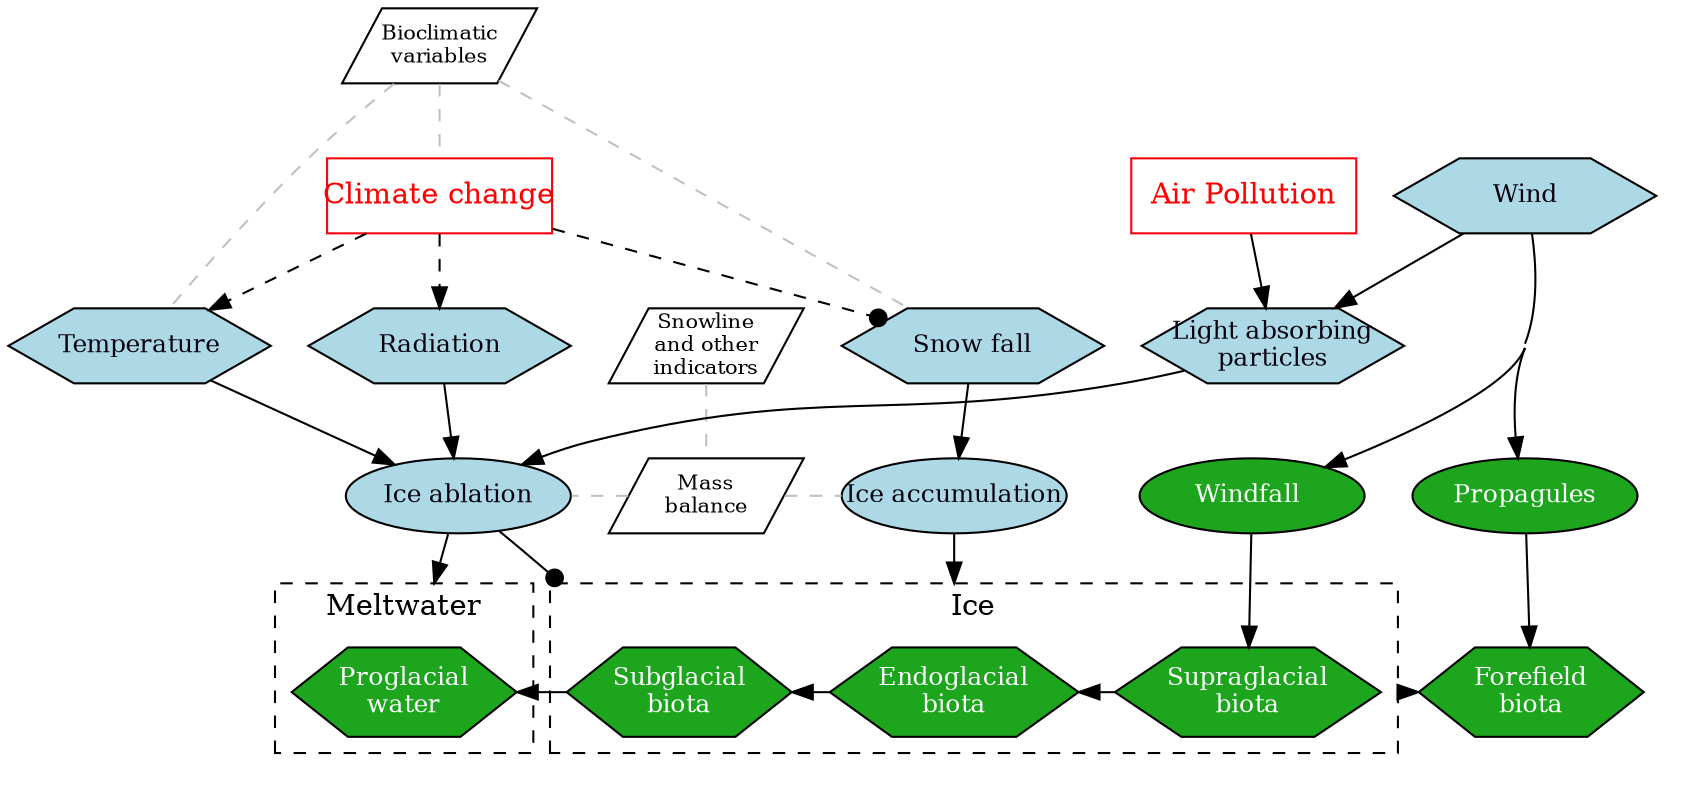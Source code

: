 digraph G {
    #label = "Conceptual Ecosystem Model for Tropical glacier ecosystem of the Cordillera de Mérida"
    compound=true; #nodesep=1.0;
    newrank=true;
    rankdir=TB;
    #layout=fdp
    #layout=neato
    concentrate=True;
    #layout=twopi;
    { node [ shape=parallelogram fontsize=10 fixedsize=true fillcolor=white style=filled width=1.25]
        IN1 [label="Bioclimatic\nvariables"]
        IN2 [label="Snowline\nand other\nindicators"]
        IN3 [label="Mass\nbalance"]
      #  IN4 [label="Species\ndistribution"]
      # IN5 [label="Species\nabundance\nand diversity"]
    }
  {
    node [margin=0 fillcolor=lightblue fontcolor="#06020F" fontsize=12 shape= hexagon style=filled fixedsize=true width=1.75]
    AE1 [label="Snow fall"]
    AE2 [label="Temperature"]
    AE3 [label="Radiation"]
    AE4 [label="Light absorbing\nparticles"]
    AE5 [label="Wind"]
    #AE5 [label="Ice substrate"]
    #AE6 [label="Meltwater"]
  }
  {
    node [ shape=ellipse fillcolor=lightblue fontcolor="#06020F" fontsize=12 style=filled fixedsize=true width=1.5]
    AP1 [label="Ice accumulation"]
    AP2 [label="Ice ablation"]
  }
  {
    node [shape=rectangle fillcolor=white color="#F6020F" fontcolor=red style=filled fixedsize=true width=1.5]
    TR1 [label="Air Pollution"]
    # TR2 [label="Vulcanism"]
    TR3 [label="Climate change"]
  }
  {
    node [shape=ellipse fillcolor="#1ea51e" fontcolor=white fontsize=12 style=filled width=1.5]
    BP1 [label="Propagules"]
    BP2 [label="Windfall "] # (nutrients and propagules)
  }
  {
    node [margin=0 fillcolor="#1ea51e" fontcolor=white fontsize=12 width=1.5 shape=hexagon style=filled fixedsize=false]
    CB1 [label="Supraglacial\nbiota"]
    CB2 [label="Endoglacial\nbiota"]
    CB3 [label="Subglacial\nbiota"]
    CB4 [label="Proglacial\nwater"]
    CB5 [label="Forefield\nbiota"]
  }
  subgraph clusterBio {
      label=""
      style="invis"
      rank="same";

    subgraph clusterIce {
          label = "Ice" style = "dashed" labelloc="topright"
        #subgraph {
            CB1 -> CB2 -> CB3
        #}
    }
    subgraph clusterMelt {
      label = "Meltwater" style = "dashed"
      CB4
    }
    subgraph {
        CB5 #IN5
    }
    }

  subgraph clusterMB {
      rank="same";
      label=""
      style="invis"
      {AP1 AP2 IN3}
  }
  #CB1->IN4 [ arrowhead=none ]

   AP2 -> CB3 [arrowhead=dot lhead=clusterIce]
   AP1 -> CB2 [lhead=clusterIce]
   AP2 -> CB4 [lhead=clusterMelt]
    BP2 -> CB1
    {CB3} -> CB4 
    CB1 -> CB5 [ltail=clusterIce]
    #BP1 -> {CB2 CB3}
    #CB1 -> BP1
    AE5 -> {AE4 BP2 BP1}
    BP1 -> CB5
    TR1 -> AE4
    # TR2 -> AE2 [ style=dashed ]
    # TR2 -> AE4
    # TR2 -> AE3 [arrowhead=dot style=dashed]
    TR3 -> {AE2 AE3} [ style=dashed ]
    TR3 -> AE1 [arrowhead=dot style=dashed]
    AE1 -> AP1
    AE2 -> AP2
    AE3 -> AP2
    AE4 -> AP2
    IN2->IN3 [ style=dashed  arrowhead=none color=grey ]
    IN1->{TR3; AE1; AE2} [style=dashed  arrowhead=none color=grey ]
    IN3->{AP1;AP2} [style=dashed arrowhead=none color=grey]
    #CB4->IN5->CB5 [style=tapered arrowhead=none dir=both ]
    
 
}